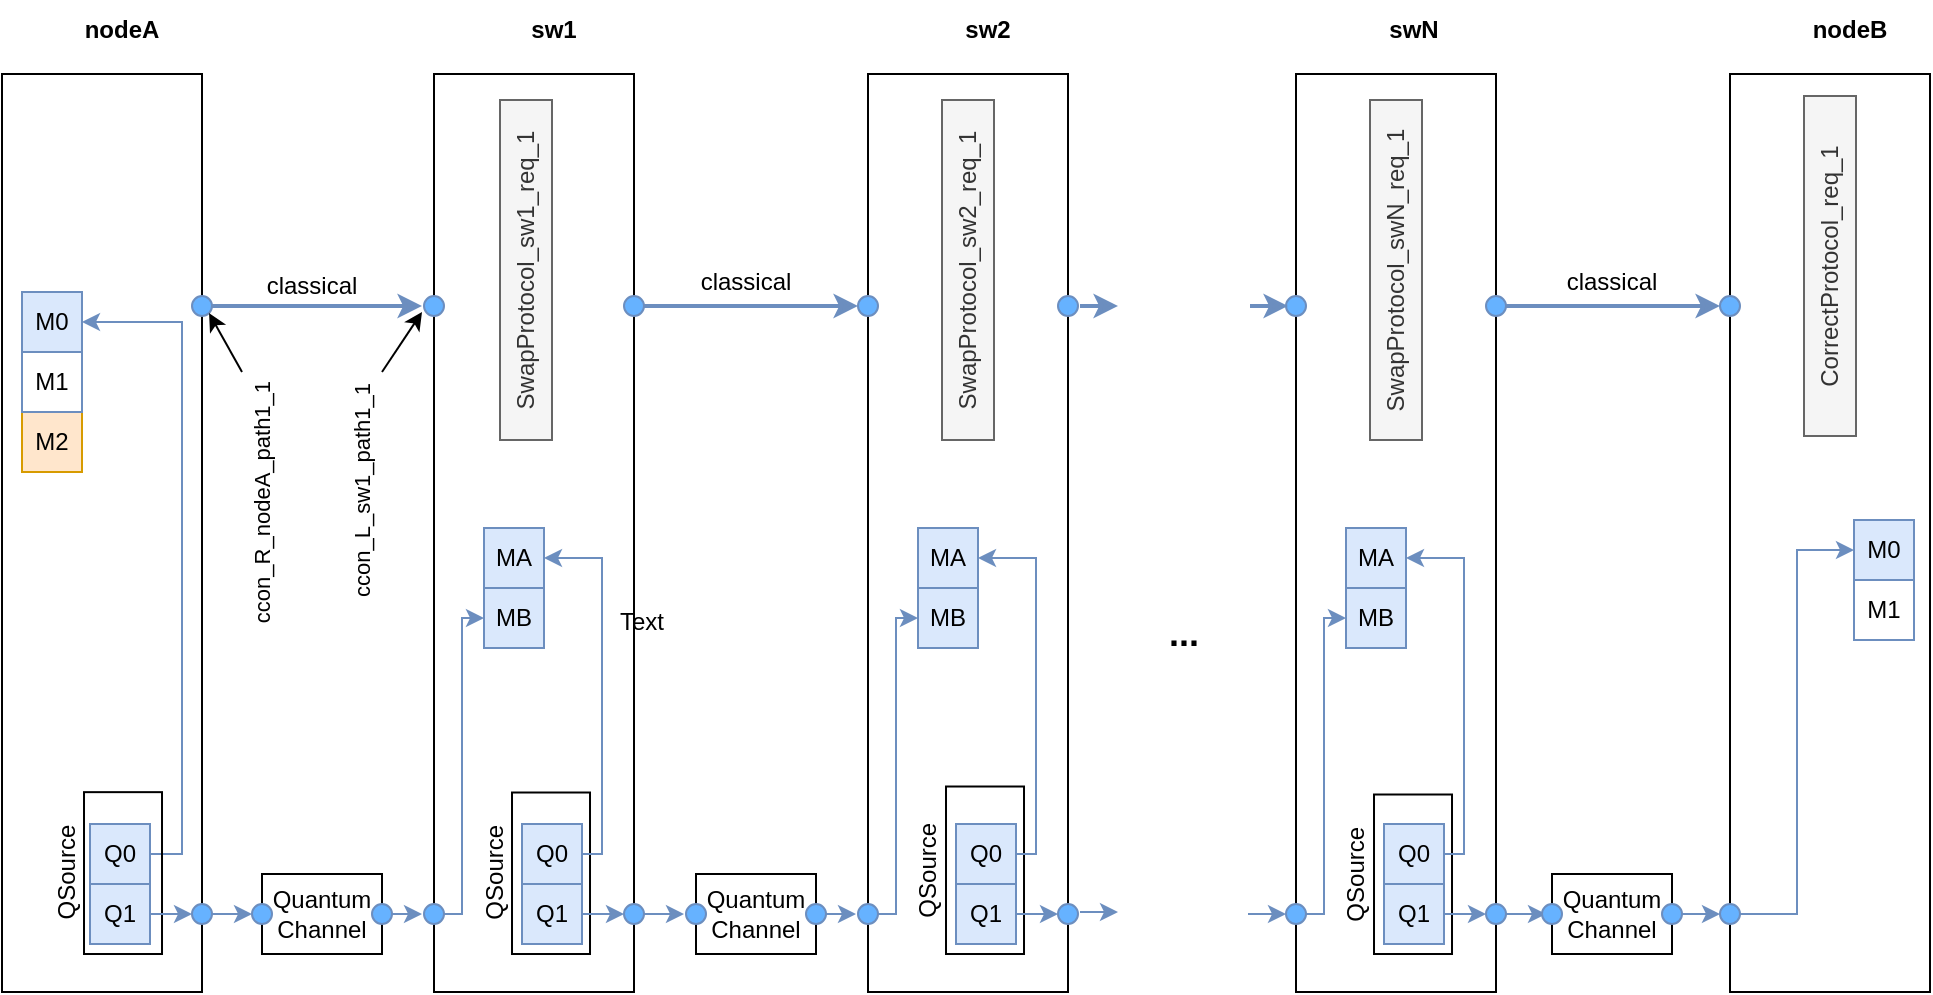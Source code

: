 <mxfile version="24.2.5" type="device">
  <diagram name="Página-1" id="eLkDxXY-62TLMYeRFwhm">
    <mxGraphModel dx="778" dy="481" grid="1" gridSize="10" guides="1" tooltips="1" connect="1" arrows="1" fold="1" page="1" pageScale="1" pageWidth="1169" pageHeight="827" math="0" shadow="0">
      <root>
        <mxCell id="0" />
        <mxCell id="1" parent="0" />
        <mxCell id="9aIz3eH4mraqbj3gu_Gu-21" value="" style="rounded=0;whiteSpace=wrap;html=1;" parent="1" vertex="1">
          <mxGeometry x="296" y="120" width="100" height="459" as="geometry" />
        </mxCell>
        <mxCell id="9aIz3eH4mraqbj3gu_Gu-1" value="" style="rounded=0;whiteSpace=wrap;html=1;" parent="1" vertex="1">
          <mxGeometry x="80" y="120" width="100" height="459" as="geometry" />
        </mxCell>
        <mxCell id="9aIz3eH4mraqbj3gu_Gu-2" value="&lt;b&gt;nodeA&lt;/b&gt;" style="text;html=1;align=center;verticalAlign=middle;whiteSpace=wrap;rounded=0;" parent="1" vertex="1">
          <mxGeometry x="110" y="83" width="60" height="30" as="geometry" />
        </mxCell>
        <mxCell id="9aIz3eH4mraqbj3gu_Gu-3" value="M2" style="rounded=0;whiteSpace=wrap;html=1;fillColor=#ffe6cc;strokeColor=#d79b00;" parent="1" vertex="1">
          <mxGeometry x="90" y="289" width="30" height="30" as="geometry" />
        </mxCell>
        <mxCell id="9aIz3eH4mraqbj3gu_Gu-4" value="M0" style="rounded=0;whiteSpace=wrap;html=1;fillColor=#dae8fc;strokeColor=#6c8ebf;" parent="1" vertex="1">
          <mxGeometry x="90" y="229" width="30" height="30" as="geometry" />
        </mxCell>
        <mxCell id="9aIz3eH4mraqbj3gu_Gu-5" value="M1" style="rounded=0;whiteSpace=wrap;html=1;fillColor=none;strokeColor=#6c8ebf;" parent="1" vertex="1">
          <mxGeometry x="90" y="259" width="30" height="30" as="geometry" />
        </mxCell>
        <mxCell id="9aIz3eH4mraqbj3gu_Gu-9" style="edgeStyle=orthogonalEdgeStyle;rounded=0;orthogonalLoop=1;jettySize=auto;html=1;exitX=1;exitY=0.5;exitDx=0;exitDy=0;entryX=1;entryY=0.5;entryDx=0;entryDy=0;fillColor=#dae8fc;strokeColor=#6c8ebf;" parent="1" source="9aIz3eH4mraqbj3gu_Gu-6" target="9aIz3eH4mraqbj3gu_Gu-4" edge="1">
          <mxGeometry relative="1" as="geometry">
            <Array as="points">
              <mxPoint x="170" y="510" />
              <mxPoint x="170" y="244" />
            </Array>
          </mxGeometry>
        </mxCell>
        <mxCell id="9aIz3eH4mraqbj3gu_Gu-6" value="Q0" style="rounded=0;whiteSpace=wrap;html=1;fillColor=#dae8fc;strokeColor=#6c8ebf;" parent="1" vertex="1">
          <mxGeometry x="124" y="495" width="30" height="30" as="geometry" />
        </mxCell>
        <mxCell id="9aIz3eH4mraqbj3gu_Gu-8" value="&lt;div&gt;QSource&lt;br&gt;&lt;/div&gt;" style="rounded=0;whiteSpace=wrap;html=1;rotation=-90;fillColor=none;labelPosition=center;verticalLabelPosition=top;align=center;verticalAlign=bottom;labelBackgroundColor=default;" parent="1" vertex="1">
          <mxGeometry x="100.04" y="500.04" width="80.93" height="39" as="geometry" />
        </mxCell>
        <mxCell id="9aIz3eH4mraqbj3gu_Gu-11" style="edgeStyle=orthogonalEdgeStyle;rounded=0;orthogonalLoop=1;jettySize=auto;html=1;exitX=1;exitY=0.5;exitDx=0;exitDy=0;entryX=0;entryY=0.5;entryDx=0;entryDy=0;fillColor=#dae8fc;strokeColor=#6c8ebf;" parent="1" source="9aIz3eH4mraqbj3gu_Gu-7" target="9aIz3eH4mraqbj3gu_Gu-10" edge="1">
          <mxGeometry relative="1" as="geometry" />
        </mxCell>
        <mxCell id="9aIz3eH4mraqbj3gu_Gu-7" value="Q1" style="rounded=0;whiteSpace=wrap;html=1;fillColor=#dae8fc;strokeColor=#6c8ebf;" parent="1" vertex="1">
          <mxGeometry x="124" y="525" width="30" height="30" as="geometry" />
        </mxCell>
        <mxCell id="9aIz3eH4mraqbj3gu_Gu-19" style="edgeStyle=orthogonalEdgeStyle;rounded=0;orthogonalLoop=1;jettySize=auto;html=1;exitX=1;exitY=0.5;exitDx=0;exitDy=0;entryX=0;entryY=0.5;entryDx=0;entryDy=0;fillColor=#dae8fc;strokeColor=#6c8ebf;" parent="1" source="9aIz3eH4mraqbj3gu_Gu-10" target="9aIz3eH4mraqbj3gu_Gu-16" edge="1">
          <mxGeometry relative="1" as="geometry" />
        </mxCell>
        <mxCell id="9aIz3eH4mraqbj3gu_Gu-10" value="" style="ellipse;whiteSpace=wrap;html=1;aspect=fixed;fillColor=#66B2FF;strokeColor=#6c8ebf;" parent="1" vertex="1">
          <mxGeometry x="175" y="535" width="10" height="10" as="geometry" />
        </mxCell>
        <mxCell id="9aIz3eH4mraqbj3gu_Gu-121" style="edgeStyle=orthogonalEdgeStyle;rounded=0;orthogonalLoop=1;jettySize=auto;html=1;exitX=1;exitY=0.5;exitDx=0;exitDy=0;fillColor=#dae8fc;strokeColor=#6c8ebf;strokeWidth=2;" parent="1" source="9aIz3eH4mraqbj3gu_Gu-12" edge="1">
          <mxGeometry relative="1" as="geometry">
            <mxPoint x="290" y="236" as="targetPoint" />
          </mxGeometry>
        </mxCell>
        <mxCell id="9aIz3eH4mraqbj3gu_Gu-12" value="" style="ellipse;whiteSpace=wrap;html=1;aspect=fixed;fillColor=#66B2FF;strokeColor=#6c8ebf;" parent="1" vertex="1">
          <mxGeometry x="175" y="231" width="10" height="10" as="geometry" />
        </mxCell>
        <mxCell id="9aIz3eH4mraqbj3gu_Gu-14" value="Quantum&lt;div&gt;Channel&lt;/div&gt;" style="rounded=0;whiteSpace=wrap;html=1;" parent="1" vertex="1">
          <mxGeometry x="210" y="520" width="60" height="40" as="geometry" />
        </mxCell>
        <mxCell id="9aIz3eH4mraqbj3gu_Gu-16" value="" style="ellipse;whiteSpace=wrap;html=1;aspect=fixed;fillColor=#66B2FF;strokeColor=#6c8ebf;" parent="1" vertex="1">
          <mxGeometry x="205" y="535" width="10" height="10" as="geometry" />
        </mxCell>
        <mxCell id="9aIz3eH4mraqbj3gu_Gu-37" style="edgeStyle=orthogonalEdgeStyle;rounded=0;orthogonalLoop=1;jettySize=auto;html=1;exitX=1;exitY=0.5;exitDx=0;exitDy=0;fillColor=#dae8fc;strokeColor=#6c8ebf;" parent="1" source="9aIz3eH4mraqbj3gu_Gu-20" edge="1">
          <mxGeometry relative="1" as="geometry">
            <mxPoint x="290" y="540" as="targetPoint" />
          </mxGeometry>
        </mxCell>
        <mxCell id="9aIz3eH4mraqbj3gu_Gu-20" value="" style="ellipse;whiteSpace=wrap;html=1;aspect=fixed;fillColor=#66B2FF;strokeColor=#6c8ebf;" parent="1" vertex="1">
          <mxGeometry x="265" y="535" width="10" height="10" as="geometry" />
        </mxCell>
        <mxCell id="9aIz3eH4mraqbj3gu_Gu-22" value="&lt;b&gt;sw1&lt;/b&gt;" style="text;html=1;align=center;verticalAlign=middle;whiteSpace=wrap;rounded=0;" parent="1" vertex="1">
          <mxGeometry x="326" y="83" width="60" height="30" as="geometry" />
        </mxCell>
        <mxCell id="9aIz3eH4mraqbj3gu_Gu-24" value="MA" style="rounded=0;whiteSpace=wrap;html=1;fillColor=#dae8fc;strokeColor=#6c8ebf;" parent="1" vertex="1">
          <mxGeometry x="321" y="347" width="30" height="30" as="geometry" />
        </mxCell>
        <mxCell id="9aIz3eH4mraqbj3gu_Gu-25" value="MB" style="rounded=0;whiteSpace=wrap;html=1;fillColor=#dae8fc;strokeColor=#6c8ebf;" parent="1" vertex="1">
          <mxGeometry x="321" y="377" width="30" height="30" as="geometry" />
        </mxCell>
        <mxCell id="9aIz3eH4mraqbj3gu_Gu-28" value="&lt;div&gt;QSource&lt;br&gt;&lt;/div&gt;" style="rounded=0;whiteSpace=wrap;html=1;rotation=-90;fillColor=none;labelPosition=center;verticalLabelPosition=top;align=center;verticalAlign=bottom;labelBackgroundColor=default;" parent="1" vertex="1">
          <mxGeometry x="314.13" y="500.13" width="80.75" height="39" as="geometry" />
        </mxCell>
        <mxCell id="9aIz3eH4mraqbj3gu_Gu-42" style="edgeStyle=orthogonalEdgeStyle;rounded=0;orthogonalLoop=1;jettySize=auto;html=1;exitX=1;exitY=0.5;exitDx=0;exitDy=0;entryX=1;entryY=0.5;entryDx=0;entryDy=0;fillColor=#dae8fc;strokeColor=#6c8ebf;" parent="1" source="9aIz3eH4mraqbj3gu_Gu-27" target="9aIz3eH4mraqbj3gu_Gu-24" edge="1">
          <mxGeometry relative="1" as="geometry">
            <Array as="points">
              <mxPoint x="380" y="510" />
              <mxPoint x="380" y="362" />
            </Array>
          </mxGeometry>
        </mxCell>
        <mxCell id="9aIz3eH4mraqbj3gu_Gu-27" value="Q0" style="rounded=0;whiteSpace=wrap;html=1;fillColor=#dae8fc;strokeColor=#6c8ebf;" parent="1" vertex="1">
          <mxGeometry x="340" y="495" width="30" height="30" as="geometry" />
        </mxCell>
        <mxCell id="9aIz3eH4mraqbj3gu_Gu-29" style="edgeStyle=orthogonalEdgeStyle;rounded=0;orthogonalLoop=1;jettySize=auto;html=1;exitX=1;exitY=0.5;exitDx=0;exitDy=0;entryX=0;entryY=0.5;entryDx=0;entryDy=0;fillColor=#dae8fc;strokeColor=#6c8ebf;" parent="1" source="9aIz3eH4mraqbj3gu_Gu-30" target="9aIz3eH4mraqbj3gu_Gu-32" edge="1">
          <mxGeometry relative="1" as="geometry" />
        </mxCell>
        <mxCell id="9aIz3eH4mraqbj3gu_Gu-30" value="Q1" style="rounded=0;whiteSpace=wrap;html=1;fillColor=#dae8fc;strokeColor=#6c8ebf;" parent="1" vertex="1">
          <mxGeometry x="340" y="525" width="30" height="30" as="geometry" />
        </mxCell>
        <mxCell id="9aIz3eH4mraqbj3gu_Gu-31" style="edgeStyle=orthogonalEdgeStyle;rounded=0;orthogonalLoop=1;jettySize=auto;html=1;exitX=1;exitY=0.5;exitDx=0;exitDy=0;entryX=0;entryY=0.5;entryDx=0;entryDy=0;fillColor=#dae8fc;strokeColor=#6c8ebf;" parent="1" source="9aIz3eH4mraqbj3gu_Gu-32" edge="1">
          <mxGeometry relative="1" as="geometry">
            <mxPoint x="421" y="540" as="targetPoint" />
          </mxGeometry>
        </mxCell>
        <mxCell id="9aIz3eH4mraqbj3gu_Gu-32" value="" style="ellipse;whiteSpace=wrap;html=1;aspect=fixed;fillColor=#66B2FF;strokeColor=#6c8ebf;" parent="1" vertex="1">
          <mxGeometry x="391" y="535" width="10" height="10" as="geometry" />
        </mxCell>
        <mxCell id="9aIz3eH4mraqbj3gu_Gu-106" style="edgeStyle=orthogonalEdgeStyle;rounded=0;orthogonalLoop=1;jettySize=auto;html=1;exitX=1;exitY=0.5;exitDx=0;exitDy=0;entryX=0;entryY=0.5;entryDx=0;entryDy=0;fillColor=#dae8fc;strokeColor=#6c8ebf;strokeWidth=2;" parent="1" source="9aIz3eH4mraqbj3gu_Gu-33" target="9aIz3eH4mraqbj3gu_Gu-62" edge="1">
          <mxGeometry relative="1" as="geometry" />
        </mxCell>
        <mxCell id="9aIz3eH4mraqbj3gu_Gu-33" value="" style="ellipse;whiteSpace=wrap;html=1;aspect=fixed;fillColor=#66B2FF;strokeColor=#6c8ebf;" parent="1" vertex="1">
          <mxGeometry x="391" y="231" width="10" height="10" as="geometry" />
        </mxCell>
        <mxCell id="9aIz3eH4mraqbj3gu_Gu-41" style="edgeStyle=orthogonalEdgeStyle;rounded=0;orthogonalLoop=1;jettySize=auto;html=1;exitX=1;exitY=0.5;exitDx=0;exitDy=0;entryX=0;entryY=0.5;entryDx=0;entryDy=0;fillColor=#dae8fc;strokeColor=#6c8ebf;" parent="1" source="9aIz3eH4mraqbj3gu_Gu-35" target="9aIz3eH4mraqbj3gu_Gu-25" edge="1">
          <mxGeometry relative="1" as="geometry">
            <Array as="points">
              <mxPoint x="310" y="540" />
              <mxPoint x="310" y="392" />
            </Array>
          </mxGeometry>
        </mxCell>
        <mxCell id="9aIz3eH4mraqbj3gu_Gu-35" value="" style="ellipse;whiteSpace=wrap;html=1;aspect=fixed;fillColor=#66B2FF;strokeColor=#6c8ebf;" parent="1" vertex="1">
          <mxGeometry x="291" y="535" width="10" height="10" as="geometry" />
        </mxCell>
        <mxCell id="9aIz3eH4mraqbj3gu_Gu-13" value="" style="ellipse;whiteSpace=wrap;html=1;aspect=fixed;fillColor=#66B2FF;strokeColor=#6c8ebf;" parent="1" vertex="1">
          <mxGeometry x="291" y="231" width="10" height="10" as="geometry" />
        </mxCell>
        <mxCell id="9aIz3eH4mraqbj3gu_Gu-43" value="Quantum&lt;div&gt;Channel&lt;/div&gt;" style="rounded=0;whiteSpace=wrap;html=1;" parent="1" vertex="1">
          <mxGeometry x="427" y="520" width="60" height="40" as="geometry" />
        </mxCell>
        <mxCell id="9aIz3eH4mraqbj3gu_Gu-44" value="" style="ellipse;whiteSpace=wrap;html=1;aspect=fixed;fillColor=#66B2FF;strokeColor=#6c8ebf;" parent="1" vertex="1">
          <mxGeometry x="422" y="535" width="10" height="10" as="geometry" />
        </mxCell>
        <mxCell id="9aIz3eH4mraqbj3gu_Gu-45" style="edgeStyle=orthogonalEdgeStyle;rounded=0;orthogonalLoop=1;jettySize=auto;html=1;exitX=1;exitY=0.5;exitDx=0;exitDy=0;fillColor=#dae8fc;strokeColor=#6c8ebf;" parent="1" source="9aIz3eH4mraqbj3gu_Gu-46" edge="1">
          <mxGeometry relative="1" as="geometry">
            <mxPoint x="507" y="540" as="targetPoint" />
          </mxGeometry>
        </mxCell>
        <mxCell id="9aIz3eH4mraqbj3gu_Gu-46" value="" style="ellipse;whiteSpace=wrap;html=1;aspect=fixed;fillColor=#66B2FF;strokeColor=#6c8ebf;" parent="1" vertex="1">
          <mxGeometry x="482" y="535" width="10" height="10" as="geometry" />
        </mxCell>
        <mxCell id="9aIz3eH4mraqbj3gu_Gu-47" value="" style="rounded=0;whiteSpace=wrap;html=1;" parent="1" vertex="1">
          <mxGeometry x="513" y="120" width="100" height="459" as="geometry" />
        </mxCell>
        <mxCell id="9aIz3eH4mraqbj3gu_Gu-48" value="&lt;b&gt;sw2&lt;/b&gt;" style="text;html=1;align=center;verticalAlign=middle;whiteSpace=wrap;rounded=0;" parent="1" vertex="1">
          <mxGeometry x="543" y="83" width="60" height="30" as="geometry" />
        </mxCell>
        <mxCell id="9aIz3eH4mraqbj3gu_Gu-49" value="MA" style="rounded=0;whiteSpace=wrap;html=1;fillColor=#dae8fc;strokeColor=#6c8ebf;" parent="1" vertex="1">
          <mxGeometry x="538" y="347" width="30" height="30" as="geometry" />
        </mxCell>
        <mxCell id="9aIz3eH4mraqbj3gu_Gu-50" value="MB" style="rounded=0;whiteSpace=wrap;html=1;fillColor=#dae8fc;strokeColor=#6c8ebf;" parent="1" vertex="1">
          <mxGeometry x="538" y="377" width="30" height="30" as="geometry" />
        </mxCell>
        <mxCell id="9aIz3eH4mraqbj3gu_Gu-51" value="&lt;div&gt;QSource&lt;br&gt;&lt;/div&gt;" style="rounded=0;whiteSpace=wrap;html=1;rotation=-90;fillColor=none;labelPosition=center;verticalLabelPosition=top;align=center;verticalAlign=bottom;labelBackgroundColor=default;" parent="1" vertex="1">
          <mxGeometry x="529.63" y="498.63" width="83.75" height="39" as="geometry" />
        </mxCell>
        <mxCell id="9aIz3eH4mraqbj3gu_Gu-52" style="edgeStyle=orthogonalEdgeStyle;rounded=0;orthogonalLoop=1;jettySize=auto;html=1;exitX=1;exitY=0.5;exitDx=0;exitDy=0;entryX=1;entryY=0.5;entryDx=0;entryDy=0;fillColor=#dae8fc;strokeColor=#6c8ebf;" parent="1" source="9aIz3eH4mraqbj3gu_Gu-53" target="9aIz3eH4mraqbj3gu_Gu-49" edge="1">
          <mxGeometry relative="1" as="geometry">
            <Array as="points">
              <mxPoint x="597" y="510" />
              <mxPoint x="597" y="362" />
            </Array>
          </mxGeometry>
        </mxCell>
        <mxCell id="9aIz3eH4mraqbj3gu_Gu-53" value="Q0" style="rounded=0;whiteSpace=wrap;html=1;fillColor=#dae8fc;strokeColor=#6c8ebf;" parent="1" vertex="1">
          <mxGeometry x="557" y="495" width="30" height="30" as="geometry" />
        </mxCell>
        <mxCell id="9aIz3eH4mraqbj3gu_Gu-54" style="edgeStyle=orthogonalEdgeStyle;rounded=0;orthogonalLoop=1;jettySize=auto;html=1;exitX=1;exitY=0.5;exitDx=0;exitDy=0;entryX=0;entryY=0.5;entryDx=0;entryDy=0;fillColor=#dae8fc;strokeColor=#6c8ebf;" parent="1" source="9aIz3eH4mraqbj3gu_Gu-55" target="9aIz3eH4mraqbj3gu_Gu-57" edge="1">
          <mxGeometry relative="1" as="geometry" />
        </mxCell>
        <mxCell id="9aIz3eH4mraqbj3gu_Gu-55" value="Q1" style="rounded=0;whiteSpace=wrap;html=1;fillColor=#dae8fc;strokeColor=#6c8ebf;" parent="1" vertex="1">
          <mxGeometry x="557" y="525" width="30" height="30" as="geometry" />
        </mxCell>
        <mxCell id="9aIz3eH4mraqbj3gu_Gu-57" value="" style="ellipse;whiteSpace=wrap;html=1;aspect=fixed;fillColor=#66B2FF;strokeColor=#6c8ebf;" parent="1" vertex="1">
          <mxGeometry x="608" y="535" width="10" height="10" as="geometry" />
        </mxCell>
        <mxCell id="9aIz3eH4mraqbj3gu_Gu-58" value="" style="ellipse;whiteSpace=wrap;html=1;aspect=fixed;fillColor=#66B2FF;strokeColor=#6c8ebf;" parent="1" vertex="1">
          <mxGeometry x="608" y="231" width="10" height="10" as="geometry" />
        </mxCell>
        <mxCell id="9aIz3eH4mraqbj3gu_Gu-60" style="edgeStyle=orthogonalEdgeStyle;rounded=0;orthogonalLoop=1;jettySize=auto;html=1;exitX=1;exitY=0.5;exitDx=0;exitDy=0;entryX=0;entryY=0.5;entryDx=0;entryDy=0;fillColor=#dae8fc;strokeColor=#6c8ebf;" parent="1" source="9aIz3eH4mraqbj3gu_Gu-61" target="9aIz3eH4mraqbj3gu_Gu-50" edge="1">
          <mxGeometry relative="1" as="geometry">
            <Array as="points">
              <mxPoint x="527" y="540" />
              <mxPoint x="527" y="392" />
            </Array>
          </mxGeometry>
        </mxCell>
        <mxCell id="9aIz3eH4mraqbj3gu_Gu-61" value="" style="ellipse;whiteSpace=wrap;html=1;aspect=fixed;fillColor=#66B2FF;strokeColor=#6c8ebf;" parent="1" vertex="1">
          <mxGeometry x="508" y="535" width="10" height="10" as="geometry" />
        </mxCell>
        <mxCell id="9aIz3eH4mraqbj3gu_Gu-62" value="" style="ellipse;whiteSpace=wrap;html=1;aspect=fixed;fillColor=#66B2FF;strokeColor=#6c8ebf;" parent="1" vertex="1">
          <mxGeometry x="508" y="231" width="10" height="10" as="geometry" />
        </mxCell>
        <mxCell id="9aIz3eH4mraqbj3gu_Gu-63" value="&lt;b&gt;&lt;font style=&quot;font-size: 18px;&quot;&gt;...&lt;/font&gt;&lt;/b&gt;" style="rounded=0;whiteSpace=wrap;html=1;strokeColor=none;" parent="1" vertex="1">
          <mxGeometry x="641" y="239" width="60" height="321" as="geometry" />
        </mxCell>
        <mxCell id="9aIz3eH4mraqbj3gu_Gu-67" value="" style="rounded=0;whiteSpace=wrap;html=1;" parent="1" vertex="1">
          <mxGeometry x="727" y="120" width="100" height="459" as="geometry" />
        </mxCell>
        <mxCell id="9aIz3eH4mraqbj3gu_Gu-68" value="&lt;b&gt;swN&lt;/b&gt;" style="text;html=1;align=center;verticalAlign=middle;whiteSpace=wrap;rounded=0;" parent="1" vertex="1">
          <mxGeometry x="756" y="83" width="60" height="30" as="geometry" />
        </mxCell>
        <mxCell id="9aIz3eH4mraqbj3gu_Gu-69" value="MA" style="rounded=0;whiteSpace=wrap;html=1;fillColor=#dae8fc;strokeColor=#6c8ebf;" parent="1" vertex="1">
          <mxGeometry x="752" y="347" width="30" height="30" as="geometry" />
        </mxCell>
        <mxCell id="9aIz3eH4mraqbj3gu_Gu-70" value="MB" style="rounded=0;whiteSpace=wrap;html=1;fillColor=#dae8fc;strokeColor=#6c8ebf;" parent="1" vertex="1">
          <mxGeometry x="752" y="377" width="30" height="30" as="geometry" />
        </mxCell>
        <mxCell id="9aIz3eH4mraqbj3gu_Gu-71" value="&lt;div&gt;QSource&lt;br&gt;&lt;/div&gt;" style="rounded=0;whiteSpace=wrap;html=1;rotation=-90;fillColor=none;labelPosition=center;verticalLabelPosition=top;align=center;verticalAlign=bottom;labelBackgroundColor=default;" parent="1" vertex="1">
          <mxGeometry x="745.63" y="500.63" width="79.75" height="39" as="geometry" />
        </mxCell>
        <mxCell id="9aIz3eH4mraqbj3gu_Gu-72" style="edgeStyle=orthogonalEdgeStyle;rounded=0;orthogonalLoop=1;jettySize=auto;html=1;exitX=1;exitY=0.5;exitDx=0;exitDy=0;entryX=1;entryY=0.5;entryDx=0;entryDy=0;fillColor=#dae8fc;strokeColor=#6c8ebf;" parent="1" source="9aIz3eH4mraqbj3gu_Gu-73" target="9aIz3eH4mraqbj3gu_Gu-69" edge="1">
          <mxGeometry relative="1" as="geometry">
            <Array as="points">
              <mxPoint x="811" y="510" />
              <mxPoint x="811" y="362" />
            </Array>
          </mxGeometry>
        </mxCell>
        <mxCell id="9aIz3eH4mraqbj3gu_Gu-73" value="Q0" style="rounded=0;whiteSpace=wrap;html=1;fillColor=#dae8fc;strokeColor=#6c8ebf;" parent="1" vertex="1">
          <mxGeometry x="771" y="495" width="30" height="30" as="geometry" />
        </mxCell>
        <mxCell id="9aIz3eH4mraqbj3gu_Gu-74" style="edgeStyle=orthogonalEdgeStyle;rounded=0;orthogonalLoop=1;jettySize=auto;html=1;exitX=1;exitY=0.5;exitDx=0;exitDy=0;entryX=0;entryY=0.5;entryDx=0;entryDy=0;fillColor=#dae8fc;strokeColor=#6c8ebf;" parent="1" source="9aIz3eH4mraqbj3gu_Gu-75" target="9aIz3eH4mraqbj3gu_Gu-77" edge="1">
          <mxGeometry relative="1" as="geometry" />
        </mxCell>
        <mxCell id="9aIz3eH4mraqbj3gu_Gu-75" value="Q1" style="rounded=0;whiteSpace=wrap;html=1;fillColor=#dae8fc;strokeColor=#6c8ebf;" parent="1" vertex="1">
          <mxGeometry x="771" y="525" width="30" height="30" as="geometry" />
        </mxCell>
        <mxCell id="9aIz3eH4mraqbj3gu_Gu-76" style="edgeStyle=orthogonalEdgeStyle;rounded=0;orthogonalLoop=1;jettySize=auto;html=1;exitX=1;exitY=0.5;exitDx=0;exitDy=0;entryX=0;entryY=0.5;entryDx=0;entryDy=0;fillColor=#dae8fc;strokeColor=#6c8ebf;" parent="1" source="9aIz3eH4mraqbj3gu_Gu-77" edge="1">
          <mxGeometry relative="1" as="geometry">
            <mxPoint x="852" y="540" as="targetPoint" />
          </mxGeometry>
        </mxCell>
        <mxCell id="9aIz3eH4mraqbj3gu_Gu-77" value="" style="ellipse;whiteSpace=wrap;html=1;aspect=fixed;fillColor=#66B2FF;strokeColor=#6c8ebf;" parent="1" vertex="1">
          <mxGeometry x="822" y="535" width="10" height="10" as="geometry" />
        </mxCell>
        <mxCell id="9aIz3eH4mraqbj3gu_Gu-108" style="edgeStyle=orthogonalEdgeStyle;rounded=0;orthogonalLoop=1;jettySize=auto;html=1;exitX=1;exitY=0.5;exitDx=0;exitDy=0;fillColor=#dae8fc;strokeColor=#6c8ebf;strokeWidth=2;" parent="1" source="9aIz3eH4mraqbj3gu_Gu-78" target="9aIz3eH4mraqbj3gu_Gu-107" edge="1">
          <mxGeometry relative="1" as="geometry" />
        </mxCell>
        <mxCell id="9aIz3eH4mraqbj3gu_Gu-78" value="" style="ellipse;whiteSpace=wrap;html=1;aspect=fixed;fillColor=#66B2FF;strokeColor=#6c8ebf;" parent="1" vertex="1">
          <mxGeometry x="822" y="231" width="10" height="10" as="geometry" />
        </mxCell>
        <mxCell id="9aIz3eH4mraqbj3gu_Gu-79" style="edgeStyle=orthogonalEdgeStyle;rounded=0;orthogonalLoop=1;jettySize=auto;html=1;exitX=1;exitY=0.5;exitDx=0;exitDy=0;entryX=0;entryY=0.5;entryDx=0;entryDy=0;fillColor=#dae8fc;strokeColor=#6c8ebf;" parent="1" source="9aIz3eH4mraqbj3gu_Gu-80" target="9aIz3eH4mraqbj3gu_Gu-70" edge="1">
          <mxGeometry relative="1" as="geometry">
            <Array as="points">
              <mxPoint x="741" y="540" />
              <mxPoint x="741" y="392" />
            </Array>
          </mxGeometry>
        </mxCell>
        <mxCell id="9aIz3eH4mraqbj3gu_Gu-80" value="" style="ellipse;whiteSpace=wrap;html=1;aspect=fixed;fillColor=#66B2FF;strokeColor=#6c8ebf;" parent="1" vertex="1">
          <mxGeometry x="722" y="535" width="10" height="10" as="geometry" />
        </mxCell>
        <mxCell id="9aIz3eH4mraqbj3gu_Gu-81" value="" style="ellipse;whiteSpace=wrap;html=1;aspect=fixed;fillColor=#66B2FF;strokeColor=#6c8ebf;" parent="1" vertex="1">
          <mxGeometry x="722" y="231" width="10" height="10" as="geometry" />
        </mxCell>
        <mxCell id="9aIz3eH4mraqbj3gu_Gu-82" value="" style="rounded=0;whiteSpace=wrap;html=1;" parent="1" vertex="1">
          <mxGeometry x="944" y="120" width="100" height="459" as="geometry" />
        </mxCell>
        <mxCell id="9aIz3eH4mraqbj3gu_Gu-83" value="&lt;b&gt;nodeB&lt;/b&gt;" style="text;html=1;align=center;verticalAlign=middle;whiteSpace=wrap;rounded=0;" parent="1" vertex="1">
          <mxGeometry x="974" y="83" width="60" height="30" as="geometry" />
        </mxCell>
        <mxCell id="9aIz3eH4mraqbj3gu_Gu-85" value="M0" style="rounded=0;whiteSpace=wrap;html=1;fillColor=#dae8fc;strokeColor=#6c8ebf;" parent="1" vertex="1">
          <mxGeometry x="1006" y="343" width="30" height="30" as="geometry" />
        </mxCell>
        <mxCell id="9aIz3eH4mraqbj3gu_Gu-86" value="M1" style="rounded=0;whiteSpace=wrap;html=1;fillColor=none;strokeColor=#6c8ebf;" parent="1" vertex="1">
          <mxGeometry x="1006" y="373" width="30" height="30" as="geometry" />
        </mxCell>
        <mxCell id="9aIz3eH4mraqbj3gu_Gu-94" value="Quantum&lt;div&gt;Channel&lt;/div&gt;" style="rounded=0;whiteSpace=wrap;html=1;" parent="1" vertex="1">
          <mxGeometry x="855" y="520" width="60" height="40" as="geometry" />
        </mxCell>
        <mxCell id="9aIz3eH4mraqbj3gu_Gu-95" value="" style="ellipse;whiteSpace=wrap;html=1;aspect=fixed;fillColor=#66B2FF;strokeColor=#6c8ebf;" parent="1" vertex="1">
          <mxGeometry x="850" y="535" width="10" height="10" as="geometry" />
        </mxCell>
        <mxCell id="9aIz3eH4mraqbj3gu_Gu-98" style="edgeStyle=orthogonalEdgeStyle;rounded=0;orthogonalLoop=1;jettySize=auto;html=1;exitX=1;exitY=0.5;exitDx=0;exitDy=0;entryX=0;entryY=0.5;entryDx=0;entryDy=0;fillColor=#dae8fc;strokeColor=#6c8ebf;" parent="1" source="9aIz3eH4mraqbj3gu_Gu-96" target="9aIz3eH4mraqbj3gu_Gu-97" edge="1">
          <mxGeometry relative="1" as="geometry" />
        </mxCell>
        <mxCell id="9aIz3eH4mraqbj3gu_Gu-96" value="" style="ellipse;whiteSpace=wrap;html=1;aspect=fixed;fillColor=#66B2FF;strokeColor=#6c8ebf;" parent="1" vertex="1">
          <mxGeometry x="910" y="535" width="10" height="10" as="geometry" />
        </mxCell>
        <mxCell id="9aIz3eH4mraqbj3gu_Gu-103" style="edgeStyle=orthogonalEdgeStyle;rounded=0;orthogonalLoop=1;jettySize=auto;html=1;exitX=1;exitY=0.5;exitDx=0;exitDy=0;entryX=0;entryY=0.5;entryDx=0;entryDy=0;fillColor=#dae8fc;strokeColor=#6c8ebf;" parent="1" source="9aIz3eH4mraqbj3gu_Gu-97" target="9aIz3eH4mraqbj3gu_Gu-85" edge="1">
          <mxGeometry relative="1" as="geometry" />
        </mxCell>
        <mxCell id="9aIz3eH4mraqbj3gu_Gu-97" value="" style="ellipse;whiteSpace=wrap;html=1;aspect=fixed;fillColor=#66B2FF;strokeColor=#6c8ebf;" parent="1" vertex="1">
          <mxGeometry x="939" y="535" width="10" height="10" as="geometry" />
        </mxCell>
        <mxCell id="9aIz3eH4mraqbj3gu_Gu-99" style="edgeStyle=orthogonalEdgeStyle;rounded=0;orthogonalLoop=1;jettySize=auto;html=1;exitX=1;exitY=0.5;exitDx=0;exitDy=0;entryX=0;entryY=0.5;entryDx=0;entryDy=0;fillColor=#dae8fc;strokeColor=#6c8ebf;" parent="1" edge="1">
          <mxGeometry relative="1" as="geometry">
            <mxPoint x="703" y="540" as="sourcePoint" />
            <mxPoint x="722" y="540" as="targetPoint" />
          </mxGeometry>
        </mxCell>
        <mxCell id="9aIz3eH4mraqbj3gu_Gu-100" style="edgeStyle=orthogonalEdgeStyle;rounded=0;orthogonalLoop=1;jettySize=auto;html=1;exitX=1;exitY=0.5;exitDx=0;exitDy=0;entryX=0;entryY=0.5;entryDx=0;entryDy=0;fillColor=#dae8fc;strokeColor=#6c8ebf;" parent="1" edge="1">
          <mxGeometry relative="1" as="geometry">
            <mxPoint x="619" y="539" as="sourcePoint" />
            <mxPoint x="638" y="539" as="targetPoint" />
          </mxGeometry>
        </mxCell>
        <mxCell id="9aIz3eH4mraqbj3gu_Gu-101" style="edgeStyle=orthogonalEdgeStyle;rounded=0;orthogonalLoop=1;jettySize=auto;html=1;exitX=1;exitY=0.5;exitDx=0;exitDy=0;entryX=0;entryY=0.5;entryDx=0;entryDy=0;fillColor=#dae8fc;strokeColor=#6c8ebf;strokeWidth=2;" parent="1" edge="1">
          <mxGeometry relative="1" as="geometry">
            <mxPoint x="619" y="236" as="sourcePoint" />
            <mxPoint x="638" y="236" as="targetPoint" />
          </mxGeometry>
        </mxCell>
        <mxCell id="9aIz3eH4mraqbj3gu_Gu-102" style="edgeStyle=orthogonalEdgeStyle;rounded=0;orthogonalLoop=1;jettySize=auto;html=1;exitX=1;exitY=0.5;exitDx=0;exitDy=0;entryX=0;entryY=0.5;entryDx=0;entryDy=0;fillColor=#dae8fc;strokeColor=#6c8ebf;strokeWidth=2;" parent="1" edge="1">
          <mxGeometry relative="1" as="geometry">
            <mxPoint x="704" y="236" as="sourcePoint" />
            <mxPoint x="723" y="236" as="targetPoint" />
          </mxGeometry>
        </mxCell>
        <mxCell id="9aIz3eH4mraqbj3gu_Gu-107" value="" style="ellipse;whiteSpace=wrap;html=1;aspect=fixed;fillColor=#66B2FF;strokeColor=#6c8ebf;" parent="1" vertex="1">
          <mxGeometry x="939" y="231" width="10" height="10" as="geometry" />
        </mxCell>
        <mxCell id="9aIz3eH4mraqbj3gu_Gu-109" value="classical" style="text;html=1;align=center;verticalAlign=middle;whiteSpace=wrap;rounded=0;" parent="1" vertex="1">
          <mxGeometry x="205" y="211" width="60" height="30" as="geometry" />
        </mxCell>
        <mxCell id="9aIz3eH4mraqbj3gu_Gu-110" value="classical" style="text;html=1;align=center;verticalAlign=middle;whiteSpace=wrap;rounded=0;" parent="1" vertex="1">
          <mxGeometry x="422" y="209" width="60" height="30" as="geometry" />
        </mxCell>
        <mxCell id="9aIz3eH4mraqbj3gu_Gu-111" value="classical" style="text;html=1;align=center;verticalAlign=middle;whiteSpace=wrap;rounded=0;" parent="1" vertex="1">
          <mxGeometry x="855" y="209" width="60" height="30" as="geometry" />
        </mxCell>
        <mxCell id="9aIz3eH4mraqbj3gu_Gu-115" value="ccon_L_sw1_path1_1" style="text;html=1;align=center;verticalAlign=middle;whiteSpace=wrap;rounded=0;fontSize=11;rotation=-90;" parent="1" vertex="1">
          <mxGeometry x="185" y="313" width="150" height="30" as="geometry" />
        </mxCell>
        <mxCell id="9aIz3eH4mraqbj3gu_Gu-112" value="ccon_R_nodeA_path1_1" style="text;html=1;align=center;verticalAlign=middle;whiteSpace=wrap;rounded=0;fontSize=11;rotation=-90;" parent="1" vertex="1">
          <mxGeometry x="136.13" y="319" width="147.75" height="30" as="geometry" />
        </mxCell>
        <mxCell id="9aIz3eH4mraqbj3gu_Gu-123" value="" style="endArrow=classic;html=1;rounded=0;entryX=1;entryY=1;entryDx=0;entryDy=0;" parent="1" target="9aIz3eH4mraqbj3gu_Gu-12" edge="1">
          <mxGeometry width="50" height="50" relative="1" as="geometry">
            <mxPoint x="200" y="269" as="sourcePoint" />
            <mxPoint x="350" y="349" as="targetPoint" />
          </mxGeometry>
        </mxCell>
        <mxCell id="9aIz3eH4mraqbj3gu_Gu-124" value="" style="endArrow=classic;html=1;rounded=0;" parent="1" edge="1">
          <mxGeometry width="50" height="50" relative="1" as="geometry">
            <mxPoint x="270" y="269" as="sourcePoint" />
            <mxPoint x="290" y="239" as="targetPoint" />
          </mxGeometry>
        </mxCell>
        <mxCell id="bTAhUa1jSER5jqgThFil-4" value="Text" style="text;html=1;align=center;verticalAlign=middle;whiteSpace=wrap;rounded=0;" parent="1" vertex="1">
          <mxGeometry x="370" y="379" width="60" height="30" as="geometry" />
        </mxCell>
        <mxCell id="bTAhUa1jSER5jqgThFil-8" value="SwapProtocol_sw1_req_1" style="rounded=0;whiteSpace=wrap;html=1;rotation=-90;fillColor=#f5f5f5;fontColor=#333333;strokeColor=#666666;" parent="1" vertex="1">
          <mxGeometry x="257" y="205" width="170" height="26" as="geometry" />
        </mxCell>
        <mxCell id="bTAhUa1jSER5jqgThFil-10" value="SwapProtocol_sw2_req_1" style="rounded=0;whiteSpace=wrap;html=1;rotation=-90;fillColor=#f5f5f5;fontColor=#333333;strokeColor=#666666;" parent="1" vertex="1">
          <mxGeometry x="478" y="205" width="170" height="26" as="geometry" />
        </mxCell>
        <mxCell id="bTAhUa1jSER5jqgThFil-11" value="SwapProtocol_swN_req_1" style="rounded=0;whiteSpace=wrap;html=1;rotation=-90;fillColor=#f5f5f5;fontColor=#333333;strokeColor=#666666;" parent="1" vertex="1">
          <mxGeometry x="692" y="205" width="170" height="26" as="geometry" />
        </mxCell>
        <mxCell id="bTAhUa1jSER5jqgThFil-12" value="CorrectProtocol_req_1" style="rounded=0;whiteSpace=wrap;html=1;rotation=-90;fillColor=#f5f5f5;fontColor=#333333;strokeColor=#666666;" parent="1" vertex="1">
          <mxGeometry x="909" y="203" width="170" height="26" as="geometry" />
        </mxCell>
      </root>
    </mxGraphModel>
  </diagram>
</mxfile>

